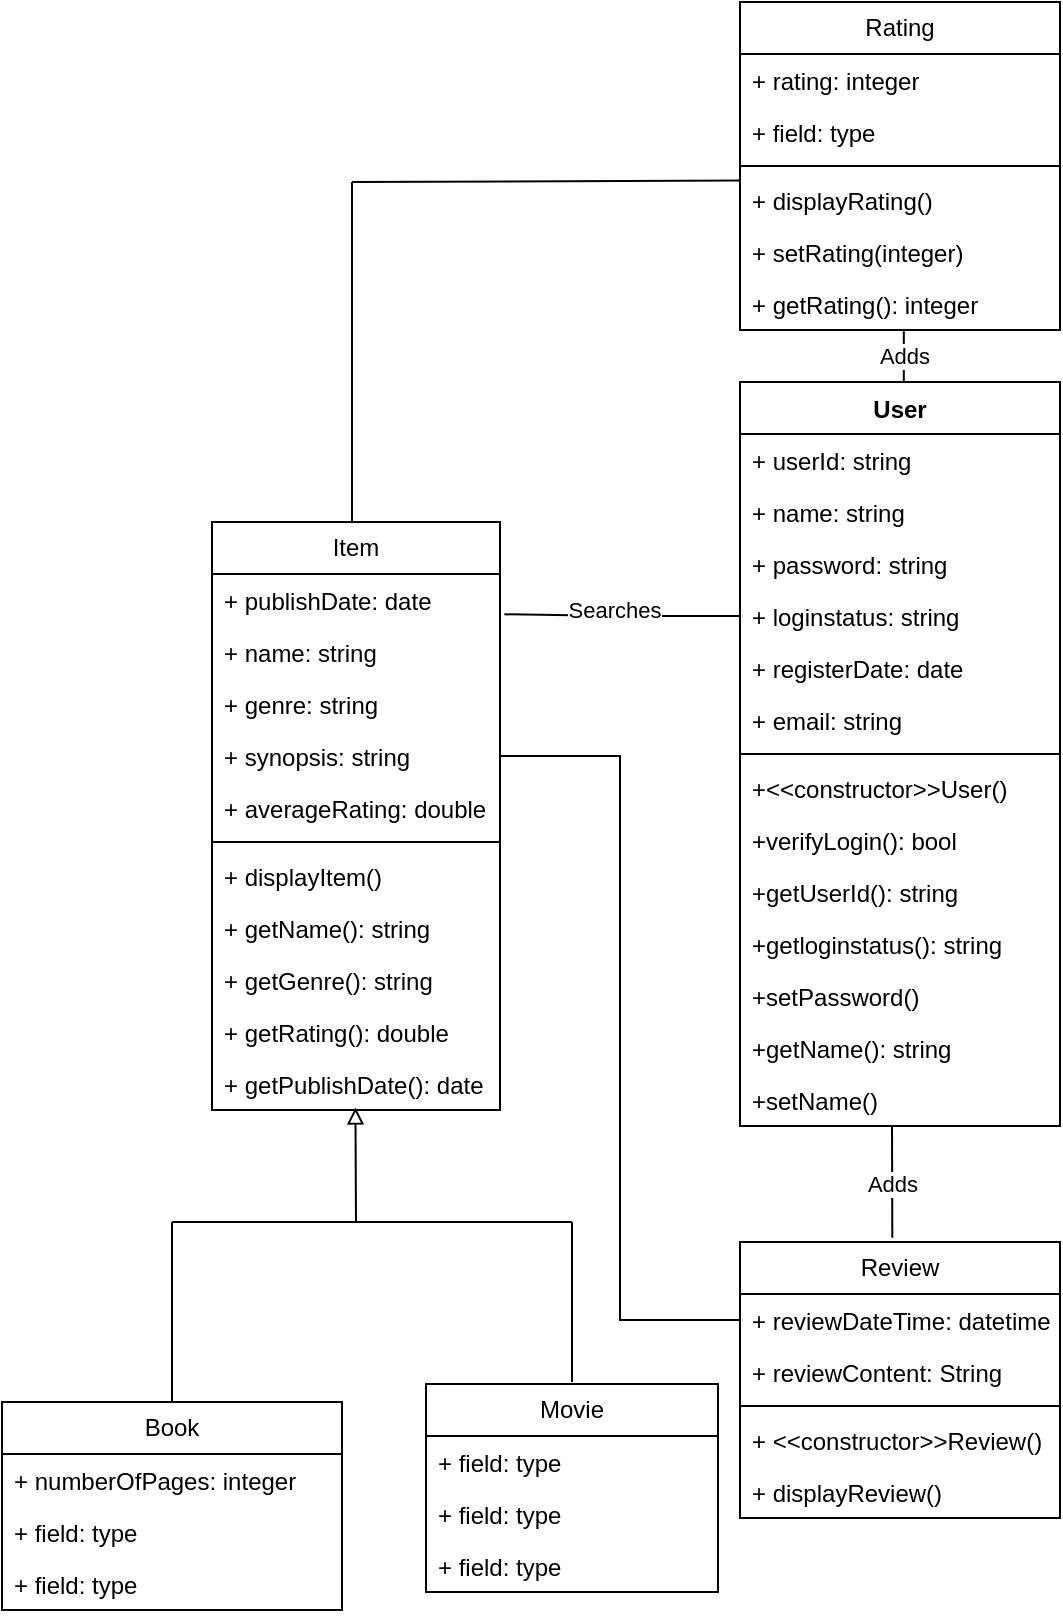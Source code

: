 <mxfile version="24.5.3" type="github">
  <diagram name="Page-1" id="Aa6L48-u0KK2JetagqG2">
    <mxGraphModel dx="2518" dy="1013" grid="1" gridSize="10" guides="1" tooltips="1" connect="1" arrows="1" fold="1" page="1" pageScale="1" pageWidth="827" pageHeight="1169" math="0" shadow="0">
      <root>
        <mxCell id="0" />
        <mxCell id="1" parent="0" />
        <mxCell id="h7vfuRGe6evJKyCyvvGI-7" value="User" style="swimlane;fontStyle=1;align=center;verticalAlign=top;childLayout=stackLayout;horizontal=1;startSize=26;horizontalStack=0;resizeParent=1;resizeParentMax=0;resizeLast=0;collapsible=1;marginBottom=0;whiteSpace=wrap;html=1;" parent="1" vertex="1">
          <mxGeometry x="334" y="190" width="160" height="372" as="geometry" />
        </mxCell>
        <mxCell id="h7vfuRGe6evJKyCyvvGI-8" value="+ userId: string" style="text;strokeColor=none;fillColor=none;align=left;verticalAlign=top;spacingLeft=4;spacingRight=4;overflow=hidden;rotatable=0;points=[[0,0.5],[1,0.5]];portConstraint=eastwest;whiteSpace=wrap;html=1;" parent="h7vfuRGe6evJKyCyvvGI-7" vertex="1">
          <mxGeometry y="26" width="160" height="26" as="geometry" />
        </mxCell>
        <mxCell id="T09LfukRzyxLXL3n4guk-9" value="+ name: string" style="text;strokeColor=none;fillColor=none;align=left;verticalAlign=top;spacingLeft=4;spacingRight=4;overflow=hidden;rotatable=0;points=[[0,0.5],[1,0.5]];portConstraint=eastwest;whiteSpace=wrap;html=1;" vertex="1" parent="h7vfuRGe6evJKyCyvvGI-7">
          <mxGeometry y="52" width="160" height="26" as="geometry" />
        </mxCell>
        <mxCell id="h7vfuRGe6evJKyCyvvGI-11" value="+ password: string" style="text;strokeColor=none;fillColor=none;align=left;verticalAlign=top;spacingLeft=4;spacingRight=4;overflow=hidden;rotatable=0;points=[[0,0.5],[1,0.5]];portConstraint=eastwest;whiteSpace=wrap;html=1;" parent="h7vfuRGe6evJKyCyvvGI-7" vertex="1">
          <mxGeometry y="78" width="160" height="26" as="geometry" />
        </mxCell>
        <mxCell id="h7vfuRGe6evJKyCyvvGI-12" value="+ loginstatus: string" style="text;strokeColor=none;fillColor=none;align=left;verticalAlign=top;spacingLeft=4;spacingRight=4;overflow=hidden;rotatable=0;points=[[0,0.5],[1,0.5]];portConstraint=eastwest;whiteSpace=wrap;html=1;" parent="h7vfuRGe6evJKyCyvvGI-7" vertex="1">
          <mxGeometry y="104" width="160" height="26" as="geometry" />
        </mxCell>
        <mxCell id="h7vfuRGe6evJKyCyvvGI-15" value="+ registerDate: date" style="text;strokeColor=none;fillColor=none;align=left;verticalAlign=top;spacingLeft=4;spacingRight=4;overflow=hidden;rotatable=0;points=[[0,0.5],[1,0.5]];portConstraint=eastwest;whiteSpace=wrap;html=1;" parent="h7vfuRGe6evJKyCyvvGI-7" vertex="1">
          <mxGeometry y="130" width="160" height="26" as="geometry" />
        </mxCell>
        <mxCell id="h7vfuRGe6evJKyCyvvGI-28" value="+ email: string" style="text;strokeColor=none;fillColor=none;align=left;verticalAlign=top;spacingLeft=4;spacingRight=4;overflow=hidden;rotatable=0;points=[[0,0.5],[1,0.5]];portConstraint=eastwest;whiteSpace=wrap;html=1;" parent="h7vfuRGe6evJKyCyvvGI-7" vertex="1">
          <mxGeometry y="156" width="160" height="26" as="geometry" />
        </mxCell>
        <mxCell id="h7vfuRGe6evJKyCyvvGI-9" value="" style="line;strokeWidth=1;fillColor=none;align=left;verticalAlign=middle;spacingTop=-1;spacingLeft=3;spacingRight=3;rotatable=0;labelPosition=right;points=[];portConstraint=eastwest;strokeColor=inherit;" parent="h7vfuRGe6evJKyCyvvGI-7" vertex="1">
          <mxGeometry y="182" width="160" height="8" as="geometry" />
        </mxCell>
        <mxCell id="h7vfuRGe6evJKyCyvvGI-26" value="+&amp;lt;&amp;lt;constructor&amp;gt;&amp;gt;User()" style="text;strokeColor=none;fillColor=none;align=left;verticalAlign=top;spacingLeft=4;spacingRight=4;overflow=hidden;rotatable=0;points=[[0,0.5],[1,0.5]];portConstraint=eastwest;whiteSpace=wrap;html=1;" parent="h7vfuRGe6evJKyCyvvGI-7" vertex="1">
          <mxGeometry y="190" width="160" height="26" as="geometry" />
        </mxCell>
        <mxCell id="h7vfuRGe6evJKyCyvvGI-10" value="+verifyLogin(): bool" style="text;strokeColor=none;fillColor=none;align=left;verticalAlign=top;spacingLeft=4;spacingRight=4;overflow=hidden;rotatable=0;points=[[0,0.5],[1,0.5]];portConstraint=eastwest;whiteSpace=wrap;html=1;" parent="h7vfuRGe6evJKyCyvvGI-7" vertex="1">
          <mxGeometry y="216" width="160" height="26" as="geometry" />
        </mxCell>
        <mxCell id="h7vfuRGe6evJKyCyvvGI-24" value="+getUserId(): string" style="text;strokeColor=none;fillColor=none;align=left;verticalAlign=top;spacingLeft=4;spacingRight=4;overflow=hidden;rotatable=0;points=[[0,0.5],[1,0.5]];portConstraint=eastwest;whiteSpace=wrap;html=1;" parent="h7vfuRGe6evJKyCyvvGI-7" vertex="1">
          <mxGeometry y="242" width="160" height="26" as="geometry" />
        </mxCell>
        <mxCell id="h7vfuRGe6evJKyCyvvGI-25" value="+getloginstatus(): string" style="text;strokeColor=none;fillColor=none;align=left;verticalAlign=top;spacingLeft=4;spacingRight=4;overflow=hidden;rotatable=0;points=[[0,0.5],[1,0.5]];portConstraint=eastwest;whiteSpace=wrap;html=1;" parent="h7vfuRGe6evJKyCyvvGI-7" vertex="1">
          <mxGeometry y="268" width="160" height="26" as="geometry" />
        </mxCell>
        <mxCell id="h7vfuRGe6evJKyCyvvGI-51" value="+setPassword()" style="text;strokeColor=none;fillColor=none;align=left;verticalAlign=top;spacingLeft=4;spacingRight=4;overflow=hidden;rotatable=0;points=[[0,0.5],[1,0.5]];portConstraint=eastwest;whiteSpace=wrap;html=1;" parent="h7vfuRGe6evJKyCyvvGI-7" vertex="1">
          <mxGeometry y="294" width="160" height="26" as="geometry" />
        </mxCell>
        <mxCell id="vgQgiNIAcsI6zgKVOWQ2-13" value="+getName(): string" style="text;strokeColor=none;fillColor=none;align=left;verticalAlign=top;spacingLeft=4;spacingRight=4;overflow=hidden;rotatable=0;points=[[0,0.5],[1,0.5]];portConstraint=eastwest;whiteSpace=wrap;html=1;" parent="h7vfuRGe6evJKyCyvvGI-7" vertex="1">
          <mxGeometry y="320" width="160" height="26" as="geometry" />
        </mxCell>
        <mxCell id="T09LfukRzyxLXL3n4guk-11" value="+setName()" style="text;strokeColor=none;fillColor=none;align=left;verticalAlign=top;spacingLeft=4;spacingRight=4;overflow=hidden;rotatable=0;points=[[0,0.5],[1,0.5]];portConstraint=eastwest;whiteSpace=wrap;html=1;" vertex="1" parent="h7vfuRGe6evJKyCyvvGI-7">
          <mxGeometry y="346" width="160" height="26" as="geometry" />
        </mxCell>
        <mxCell id="h7vfuRGe6evJKyCyvvGI-16" value="Review" style="swimlane;fontStyle=0;childLayout=stackLayout;horizontal=1;startSize=26;fillColor=none;horizontalStack=0;resizeParent=1;resizeParentMax=0;resizeLast=0;collapsible=1;marginBottom=0;whiteSpace=wrap;html=1;" parent="1" vertex="1">
          <mxGeometry x="334" y="620" width="160" height="138" as="geometry" />
        </mxCell>
        <mxCell id="h7vfuRGe6evJKyCyvvGI-17" value="+ reviewDateTime: datetime" style="text;strokeColor=none;fillColor=none;align=left;verticalAlign=top;spacingLeft=4;spacingRight=4;overflow=hidden;rotatable=0;points=[[0,0.5],[1,0.5]];portConstraint=eastwest;whiteSpace=wrap;html=1;" parent="h7vfuRGe6evJKyCyvvGI-16" vertex="1">
          <mxGeometry y="26" width="160" height="26" as="geometry" />
        </mxCell>
        <mxCell id="h7vfuRGe6evJKyCyvvGI-18" value="+ reviewContent: String" style="text;strokeColor=none;fillColor=none;align=left;verticalAlign=top;spacingLeft=4;spacingRight=4;overflow=hidden;rotatable=0;points=[[0,0.5],[1,0.5]];portConstraint=eastwest;whiteSpace=wrap;html=1;" parent="h7vfuRGe6evJKyCyvvGI-16" vertex="1">
          <mxGeometry y="52" width="160" height="26" as="geometry" />
        </mxCell>
        <mxCell id="T09LfukRzyxLXL3n4guk-5" value="" style="line;strokeWidth=1;fillColor=none;align=left;verticalAlign=middle;spacingTop=-1;spacingLeft=3;spacingRight=3;rotatable=0;labelPosition=right;points=[];portConstraint=eastwest;strokeColor=inherit;" vertex="1" parent="h7vfuRGe6evJKyCyvvGI-16">
          <mxGeometry y="78" width="160" height="8" as="geometry" />
        </mxCell>
        <mxCell id="h7vfuRGe6evJKyCyvvGI-19" value="+ &amp;lt;&amp;lt;constructor&amp;gt;&amp;gt;Review()" style="text;strokeColor=none;fillColor=none;align=left;verticalAlign=top;spacingLeft=4;spacingRight=4;overflow=hidden;rotatable=0;points=[[0,0.5],[1,0.5]];portConstraint=eastwest;whiteSpace=wrap;html=1;" parent="h7vfuRGe6evJKyCyvvGI-16" vertex="1">
          <mxGeometry y="86" width="160" height="26" as="geometry" />
        </mxCell>
        <mxCell id="T09LfukRzyxLXL3n4guk-6" value="+ displayReview()" style="text;strokeColor=none;fillColor=none;align=left;verticalAlign=top;spacingLeft=4;spacingRight=4;overflow=hidden;rotatable=0;points=[[0,0.5],[1,0.5]];portConstraint=eastwest;whiteSpace=wrap;html=1;" vertex="1" parent="h7vfuRGe6evJKyCyvvGI-16">
          <mxGeometry y="112" width="160" height="26" as="geometry" />
        </mxCell>
        <mxCell id="h7vfuRGe6evJKyCyvvGI-29" value="Item" style="swimlane;fontStyle=0;childLayout=stackLayout;horizontal=1;startSize=26;fillColor=none;horizontalStack=0;resizeParent=1;resizeParentMax=0;resizeLast=0;collapsible=1;marginBottom=0;whiteSpace=wrap;html=1;" parent="1" vertex="1">
          <mxGeometry x="70" y="260" width="144" height="294" as="geometry" />
        </mxCell>
        <mxCell id="h7vfuRGe6evJKyCyvvGI-30" value="+ publishDate: date" style="text;strokeColor=none;fillColor=none;align=left;verticalAlign=top;spacingLeft=4;spacingRight=4;overflow=hidden;rotatable=0;points=[[0,0.5],[1,0.5]];portConstraint=eastwest;whiteSpace=wrap;html=1;" parent="h7vfuRGe6evJKyCyvvGI-29" vertex="1">
          <mxGeometry y="26" width="144" height="26" as="geometry" />
        </mxCell>
        <mxCell id="h7vfuRGe6evJKyCyvvGI-31" value="+ name: string" style="text;strokeColor=none;fillColor=none;align=left;verticalAlign=top;spacingLeft=4;spacingRight=4;overflow=hidden;rotatable=0;points=[[0,0.5],[1,0.5]];portConstraint=eastwest;whiteSpace=wrap;html=1;" parent="h7vfuRGe6evJKyCyvvGI-29" vertex="1">
          <mxGeometry y="52" width="144" height="26" as="geometry" />
        </mxCell>
        <mxCell id="h7vfuRGe6evJKyCyvvGI-45" value="+ genre: string" style="text;strokeColor=none;fillColor=none;align=left;verticalAlign=top;spacingLeft=4;spacingRight=4;overflow=hidden;rotatable=0;points=[[0,0.5],[1,0.5]];portConstraint=eastwest;whiteSpace=wrap;html=1;" parent="h7vfuRGe6evJKyCyvvGI-29" vertex="1">
          <mxGeometry y="78" width="144" height="26" as="geometry" />
        </mxCell>
        <mxCell id="h7vfuRGe6evJKyCyvvGI-48" value="+ synopsis: string" style="text;strokeColor=none;fillColor=none;align=left;verticalAlign=top;spacingLeft=4;spacingRight=4;overflow=hidden;rotatable=0;points=[[0,0.5],[1,0.5]];portConstraint=eastwest;whiteSpace=wrap;html=1;" parent="h7vfuRGe6evJKyCyvvGI-29" vertex="1">
          <mxGeometry y="104" width="144" height="26" as="geometry" />
        </mxCell>
        <mxCell id="h7vfuRGe6evJKyCyvvGI-49" value="+ averageRating: double" style="text;strokeColor=none;fillColor=none;align=left;verticalAlign=top;spacingLeft=4;spacingRight=4;overflow=hidden;rotatable=0;points=[[0,0.5],[1,0.5]];portConstraint=eastwest;whiteSpace=wrap;html=1;" parent="h7vfuRGe6evJKyCyvvGI-29" vertex="1">
          <mxGeometry y="130" width="144" height="26" as="geometry" />
        </mxCell>
        <mxCell id="h7vfuRGe6evJKyCyvvGI-46" value="" style="line;strokeWidth=1;fillColor=none;align=left;verticalAlign=middle;spacingTop=-1;spacingLeft=3;spacingRight=3;rotatable=0;labelPosition=right;points=[];portConstraint=eastwest;strokeColor=inherit;" parent="h7vfuRGe6evJKyCyvvGI-29" vertex="1">
          <mxGeometry y="156" width="144" height="8" as="geometry" />
        </mxCell>
        <mxCell id="h7vfuRGe6evJKyCyvvGI-32" value="+ displayItem()" style="text;strokeColor=none;fillColor=none;align=left;verticalAlign=top;spacingLeft=4;spacingRight=4;overflow=hidden;rotatable=0;points=[[0,0.5],[1,0.5]];portConstraint=eastwest;whiteSpace=wrap;html=1;" parent="h7vfuRGe6evJKyCyvvGI-29" vertex="1">
          <mxGeometry y="164" width="144" height="26" as="geometry" />
        </mxCell>
        <mxCell id="T09LfukRzyxLXL3n4guk-20" value="+ getName(): string" style="text;strokeColor=none;fillColor=none;align=left;verticalAlign=top;spacingLeft=4;spacingRight=4;overflow=hidden;rotatable=0;points=[[0,0.5],[1,0.5]];portConstraint=eastwest;whiteSpace=wrap;html=1;" vertex="1" parent="h7vfuRGe6evJKyCyvvGI-29">
          <mxGeometry y="190" width="144" height="26" as="geometry" />
        </mxCell>
        <mxCell id="T09LfukRzyxLXL3n4guk-21" value="+ getGenre(): string" style="text;strokeColor=none;fillColor=none;align=left;verticalAlign=top;spacingLeft=4;spacingRight=4;overflow=hidden;rotatable=0;points=[[0,0.5],[1,0.5]];portConstraint=eastwest;whiteSpace=wrap;html=1;" vertex="1" parent="h7vfuRGe6evJKyCyvvGI-29">
          <mxGeometry y="216" width="144" height="26" as="geometry" />
        </mxCell>
        <mxCell id="T09LfukRzyxLXL3n4guk-22" value="+ getRating(): double" style="text;strokeColor=none;fillColor=none;align=left;verticalAlign=top;spacingLeft=4;spacingRight=4;overflow=hidden;rotatable=0;points=[[0,0.5],[1,0.5]];portConstraint=eastwest;whiteSpace=wrap;html=1;" vertex="1" parent="h7vfuRGe6evJKyCyvvGI-29">
          <mxGeometry y="242" width="144" height="26" as="geometry" />
        </mxCell>
        <mxCell id="T09LfukRzyxLXL3n4guk-24" value="+ getPublishDate(): date" style="text;strokeColor=none;fillColor=none;align=left;verticalAlign=top;spacingLeft=4;spacingRight=4;overflow=hidden;rotatable=0;points=[[0,0.5],[1,0.5]];portConstraint=eastwest;whiteSpace=wrap;html=1;" vertex="1" parent="h7vfuRGe6evJKyCyvvGI-29">
          <mxGeometry y="268" width="144" height="26" as="geometry" />
        </mxCell>
        <mxCell id="h7vfuRGe6evJKyCyvvGI-33" value="Book" style="swimlane;fontStyle=0;childLayout=stackLayout;horizontal=1;startSize=26;fillColor=none;horizontalStack=0;resizeParent=1;resizeParentMax=0;resizeLast=0;collapsible=1;marginBottom=0;whiteSpace=wrap;html=1;" parent="1" vertex="1">
          <mxGeometry x="-35" y="700" width="170" height="104" as="geometry" />
        </mxCell>
        <mxCell id="h7vfuRGe6evJKyCyvvGI-34" value="+ numberOfPages: integer" style="text;strokeColor=none;fillColor=none;align=left;verticalAlign=top;spacingLeft=4;spacingRight=4;overflow=hidden;rotatable=0;points=[[0,0.5],[1,0.5]];portConstraint=eastwest;whiteSpace=wrap;html=1;" parent="h7vfuRGe6evJKyCyvvGI-33" vertex="1">
          <mxGeometry y="26" width="170" height="26" as="geometry" />
        </mxCell>
        <mxCell id="h7vfuRGe6evJKyCyvvGI-35" value="+ field: type" style="text;strokeColor=none;fillColor=none;align=left;verticalAlign=top;spacingLeft=4;spacingRight=4;overflow=hidden;rotatable=0;points=[[0,0.5],[1,0.5]];portConstraint=eastwest;whiteSpace=wrap;html=1;" parent="h7vfuRGe6evJKyCyvvGI-33" vertex="1">
          <mxGeometry y="52" width="170" height="26" as="geometry" />
        </mxCell>
        <mxCell id="h7vfuRGe6evJKyCyvvGI-36" value="+ field: type" style="text;strokeColor=none;fillColor=none;align=left;verticalAlign=top;spacingLeft=4;spacingRight=4;overflow=hidden;rotatable=0;points=[[0,0.5],[1,0.5]];portConstraint=eastwest;whiteSpace=wrap;html=1;" parent="h7vfuRGe6evJKyCyvvGI-33" vertex="1">
          <mxGeometry y="78" width="170" height="26" as="geometry" />
        </mxCell>
        <mxCell id="h7vfuRGe6evJKyCyvvGI-37" value="Movie" style="swimlane;fontStyle=0;childLayout=stackLayout;horizontal=1;startSize=26;fillColor=none;horizontalStack=0;resizeParent=1;resizeParentMax=0;resizeLast=0;collapsible=1;marginBottom=0;whiteSpace=wrap;html=1;" parent="1" vertex="1">
          <mxGeometry x="177" y="691" width="146" height="104" as="geometry">
            <mxRectangle x="670" y="330" width="70" height="30" as="alternateBounds" />
          </mxGeometry>
        </mxCell>
        <mxCell id="h7vfuRGe6evJKyCyvvGI-38" value="+ field: type" style="text;strokeColor=none;fillColor=none;align=left;verticalAlign=top;spacingLeft=4;spacingRight=4;overflow=hidden;rotatable=0;points=[[0,0.5],[1,0.5]];portConstraint=eastwest;whiteSpace=wrap;html=1;" parent="h7vfuRGe6evJKyCyvvGI-37" vertex="1">
          <mxGeometry y="26" width="146" height="26" as="geometry" />
        </mxCell>
        <mxCell id="h7vfuRGe6evJKyCyvvGI-39" value="+ field: type" style="text;strokeColor=none;fillColor=none;align=left;verticalAlign=top;spacingLeft=4;spacingRight=4;overflow=hidden;rotatable=0;points=[[0,0.5],[1,0.5]];portConstraint=eastwest;whiteSpace=wrap;html=1;" parent="h7vfuRGe6evJKyCyvvGI-37" vertex="1">
          <mxGeometry y="52" width="146" height="26" as="geometry" />
        </mxCell>
        <mxCell id="h7vfuRGe6evJKyCyvvGI-40" value="+ field: type" style="text;strokeColor=none;fillColor=none;align=left;verticalAlign=top;spacingLeft=4;spacingRight=4;overflow=hidden;rotatable=0;points=[[0,0.5],[1,0.5]];portConstraint=eastwest;whiteSpace=wrap;html=1;" parent="h7vfuRGe6evJKyCyvvGI-37" vertex="1">
          <mxGeometry y="78" width="146" height="26" as="geometry" />
        </mxCell>
        <mxCell id="h7vfuRGe6evJKyCyvvGI-41" value="Rating" style="swimlane;fontStyle=0;childLayout=stackLayout;horizontal=1;startSize=26;fillColor=none;horizontalStack=0;resizeParent=1;resizeParentMax=0;resizeLast=0;collapsible=1;marginBottom=0;whiteSpace=wrap;html=1;" parent="1" vertex="1">
          <mxGeometry x="334" width="160" height="164" as="geometry" />
        </mxCell>
        <mxCell id="h7vfuRGe6evJKyCyvvGI-42" value="+ rating: integer" style="text;strokeColor=none;fillColor=none;align=left;verticalAlign=top;spacingLeft=4;spacingRight=4;overflow=hidden;rotatable=0;points=[[0,0.5],[1,0.5]];portConstraint=eastwest;whiteSpace=wrap;html=1;" parent="h7vfuRGe6evJKyCyvvGI-41" vertex="1">
          <mxGeometry y="26" width="160" height="26" as="geometry" />
        </mxCell>
        <mxCell id="h7vfuRGe6evJKyCyvvGI-43" value="+ field: type" style="text;strokeColor=none;fillColor=none;align=left;verticalAlign=top;spacingLeft=4;spacingRight=4;overflow=hidden;rotatable=0;points=[[0,0.5],[1,0.5]];portConstraint=eastwest;whiteSpace=wrap;html=1;" parent="h7vfuRGe6evJKyCyvvGI-41" vertex="1">
          <mxGeometry y="52" width="160" height="26" as="geometry" />
        </mxCell>
        <mxCell id="vgQgiNIAcsI6zgKVOWQ2-12" value="" style="line;strokeWidth=1;fillColor=none;align=left;verticalAlign=middle;spacingTop=-1;spacingLeft=3;spacingRight=3;rotatable=0;labelPosition=right;points=[];portConstraint=eastwest;strokeColor=inherit;" parent="h7vfuRGe6evJKyCyvvGI-41" vertex="1">
          <mxGeometry y="78" width="160" height="8" as="geometry" />
        </mxCell>
        <mxCell id="h7vfuRGe6evJKyCyvvGI-44" value="+ displayRating()" style="text;strokeColor=none;fillColor=none;align=left;verticalAlign=top;spacingLeft=4;spacingRight=4;overflow=hidden;rotatable=0;points=[[0,0.5],[1,0.5]];portConstraint=eastwest;whiteSpace=wrap;html=1;" parent="h7vfuRGe6evJKyCyvvGI-41" vertex="1">
          <mxGeometry y="86" width="160" height="26" as="geometry" />
        </mxCell>
        <mxCell id="vgQgiNIAcsI6zgKVOWQ2-15" value="+ setRating(integer)" style="text;strokeColor=none;fillColor=none;align=left;verticalAlign=top;spacingLeft=4;spacingRight=4;overflow=hidden;rotatable=0;points=[[0,0.5],[1,0.5]];portConstraint=eastwest;whiteSpace=wrap;html=1;" parent="h7vfuRGe6evJKyCyvvGI-41" vertex="1">
          <mxGeometry y="112" width="160" height="26" as="geometry" />
        </mxCell>
        <mxCell id="T09LfukRzyxLXL3n4guk-36" value="+ getRating(): integer" style="text;strokeColor=none;fillColor=none;align=left;verticalAlign=top;spacingLeft=4;spacingRight=4;overflow=hidden;rotatable=0;points=[[0,0.5],[1,0.5]];portConstraint=eastwest;whiteSpace=wrap;html=1;" vertex="1" parent="h7vfuRGe6evJKyCyvvGI-41">
          <mxGeometry y="138" width="160" height="26" as="geometry" />
        </mxCell>
        <mxCell id="vgQgiNIAcsI6zgKVOWQ2-10" style="edgeStyle=orthogonalEdgeStyle;rounded=0;orthogonalLoop=1;jettySize=auto;html=1;exitX=0.5;exitY=0;exitDx=0;exitDy=0;entryX=0.512;entryY=1.025;entryDx=0;entryDy=0;entryPerimeter=0;endArrow=none;endFill=0;" parent="1" source="h7vfuRGe6evJKyCyvvGI-7" target="T09LfukRzyxLXL3n4guk-36" edge="1">
          <mxGeometry relative="1" as="geometry">
            <mxPoint x="415" y="150" as="targetPoint" />
          </mxGeometry>
        </mxCell>
        <mxCell id="vgQgiNIAcsI6zgKVOWQ2-11" value="Adds" style="edgeLabel;html=1;align=center;verticalAlign=middle;resizable=0;points=[];" parent="vgQgiNIAcsI6zgKVOWQ2-10" vertex="1" connectable="0">
          <mxGeometry x="-0.242" y="3" relative="1" as="geometry">
            <mxPoint x="3" y="-5" as="offset" />
          </mxGeometry>
        </mxCell>
        <mxCell id="vgQgiNIAcsI6zgKVOWQ2-23" value="" style="endArrow=none;html=1;rounded=0;" parent="1" edge="1">
          <mxGeometry width="50" height="50" relative="1" as="geometry">
            <mxPoint x="50" y="610" as="sourcePoint" />
            <mxPoint x="250" y="610" as="targetPoint" />
          </mxGeometry>
        </mxCell>
        <mxCell id="vgQgiNIAcsI6zgKVOWQ2-24" value="" style="endArrow=none;html=1;rounded=0;exitX=0.5;exitY=0;exitDx=0;exitDy=0;" parent="1" source="h7vfuRGe6evJKyCyvvGI-33" edge="1">
          <mxGeometry width="50" height="50" relative="1" as="geometry">
            <mxPoint x="49.7" y="580" as="sourcePoint" />
            <mxPoint x="50" y="610" as="targetPoint" />
          </mxGeometry>
        </mxCell>
        <mxCell id="vgQgiNIAcsI6zgKVOWQ2-26" value="" style="endArrow=none;html=1;rounded=0;" parent="1" edge="1">
          <mxGeometry width="50" height="50" relative="1" as="geometry">
            <mxPoint x="250" y="690" as="sourcePoint" />
            <mxPoint x="250" y="610" as="targetPoint" />
          </mxGeometry>
        </mxCell>
        <mxCell id="T09LfukRzyxLXL3n4guk-14" value="" style="endArrow=block;html=1;rounded=0;endFill=0;entryX=0.498;entryY=0.95;entryDx=0;entryDy=0;entryPerimeter=0;" edge="1" parent="1" target="T09LfukRzyxLXL3n4guk-24">
          <mxGeometry width="50" height="50" relative="1" as="geometry">
            <mxPoint x="142" y="610" as="sourcePoint" />
            <mxPoint x="144" y="560" as="targetPoint" />
          </mxGeometry>
        </mxCell>
        <mxCell id="T09LfukRzyxLXL3n4guk-15" style="edgeStyle=orthogonalEdgeStyle;rounded=0;orthogonalLoop=1;jettySize=auto;html=1;exitX=0;exitY=0.5;exitDx=0;exitDy=0;entryX=1.015;entryY=0.775;entryDx=0;entryDy=0;entryPerimeter=0;endArrow=none;endFill=0;" edge="1" parent="1" source="h7vfuRGe6evJKyCyvvGI-12" target="h7vfuRGe6evJKyCyvvGI-30">
          <mxGeometry relative="1" as="geometry" />
        </mxCell>
        <mxCell id="T09LfukRzyxLXL3n4guk-16" value="Searches" style="edgeLabel;html=1;align=center;verticalAlign=middle;resizable=0;points=[];" vertex="1" connectable="0" parent="T09LfukRzyxLXL3n4guk-15">
          <mxGeometry x="0.083" y="-2" relative="1" as="geometry">
            <mxPoint as="offset" />
          </mxGeometry>
        </mxCell>
        <mxCell id="T09LfukRzyxLXL3n4guk-27" value="" style="endArrow=none;html=1;rounded=0;" edge="1" parent="1">
          <mxGeometry width="50" height="50" relative="1" as="geometry">
            <mxPoint x="140" y="260" as="sourcePoint" />
            <mxPoint x="140" y="90" as="targetPoint" />
          </mxGeometry>
        </mxCell>
        <mxCell id="T09LfukRzyxLXL3n4guk-28" value="" style="endArrow=none;html=1;rounded=0;entryX=0.003;entryY=0.125;entryDx=0;entryDy=0;entryPerimeter=0;" edge="1" parent="1" target="h7vfuRGe6evJKyCyvvGI-44">
          <mxGeometry width="50" height="50" relative="1" as="geometry">
            <mxPoint x="140" y="90" as="sourcePoint" />
            <mxPoint x="330" y="90" as="targetPoint" />
          </mxGeometry>
        </mxCell>
        <mxCell id="T09LfukRzyxLXL3n4guk-29" style="edgeStyle=orthogonalEdgeStyle;rounded=0;orthogonalLoop=1;jettySize=auto;html=1;exitX=1;exitY=0.5;exitDx=0;exitDy=0;entryX=0;entryY=0.5;entryDx=0;entryDy=0;endArrow=none;endFill=0;" edge="1" parent="1" source="h7vfuRGe6evJKyCyvvGI-48" target="h7vfuRGe6evJKyCyvvGI-17">
          <mxGeometry relative="1" as="geometry" />
        </mxCell>
        <mxCell id="T09LfukRzyxLXL3n4guk-34" value="" style="endArrow=none;html=1;rounded=0;exitX=0.476;exitY=-0.015;exitDx=0;exitDy=0;exitPerimeter=0;" edge="1" parent="1" source="h7vfuRGe6evJKyCyvvGI-16">
          <mxGeometry width="50" height="50" relative="1" as="geometry">
            <mxPoint x="410.32" y="588.964" as="sourcePoint" />
            <mxPoint x="410" y="562" as="targetPoint" />
          </mxGeometry>
        </mxCell>
        <mxCell id="T09LfukRzyxLXL3n4guk-35" value="Adds" style="edgeLabel;html=1;align=center;verticalAlign=middle;resizable=0;points=[];" vertex="1" connectable="0" parent="T09LfukRzyxLXL3n4guk-34">
          <mxGeometry x="-0.039" relative="1" as="geometry">
            <mxPoint as="offset" />
          </mxGeometry>
        </mxCell>
      </root>
    </mxGraphModel>
  </diagram>
</mxfile>
